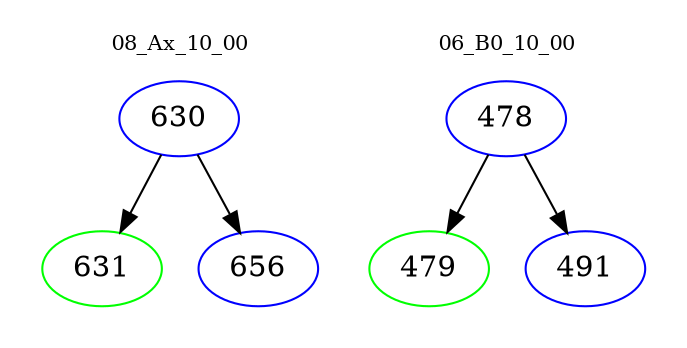 digraph{
subgraph cluster_0 {
color = white
label = "08_Ax_10_00";
fontsize=10;
T0_630 [label="630", color="blue"]
T0_630 -> T0_631 [color="black"]
T0_631 [label="631", color="green"]
T0_630 -> T0_656 [color="black"]
T0_656 [label="656", color="blue"]
}
subgraph cluster_1 {
color = white
label = "06_B0_10_00";
fontsize=10;
T1_478 [label="478", color="blue"]
T1_478 -> T1_479 [color="black"]
T1_479 [label="479", color="green"]
T1_478 -> T1_491 [color="black"]
T1_491 [label="491", color="blue"]
}
}
